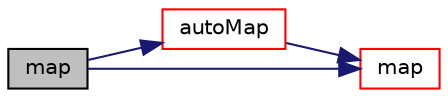 digraph "map"
{
  bgcolor="transparent";
  edge [fontname="Helvetica",fontsize="10",labelfontname="Helvetica",labelfontsize="10"];
  node [fontname="Helvetica",fontsize="10",shape=record];
  rankdir="LR";
  Node1 [label="map",height=0.2,width=0.4,color="black", fillcolor="grey75", style="filled", fontcolor="black"];
  Node1 -> Node2 [color="midnightblue",fontsize="10",style="solid",fontname="Helvetica"];
  Node2 [label="autoMap",height=0.2,width=0.4,color="red",URL="$a00756.html#ad0217d852e72a5f1434582bed9e52a43",tooltip="Map from self. "];
  Node2 -> Node3 [color="midnightblue",fontsize="10",style="solid",fontname="Helvetica"];
  Node3 [label="map",height=0.2,width=0.4,color="red",URL="$a00756.html#ac1b4ee90a2ebd5b242779445f365b986",tooltip="1 to 1 map from the given field "];
  Node1 -> Node3 [color="midnightblue",fontsize="10",style="solid",fontname="Helvetica"];
}
